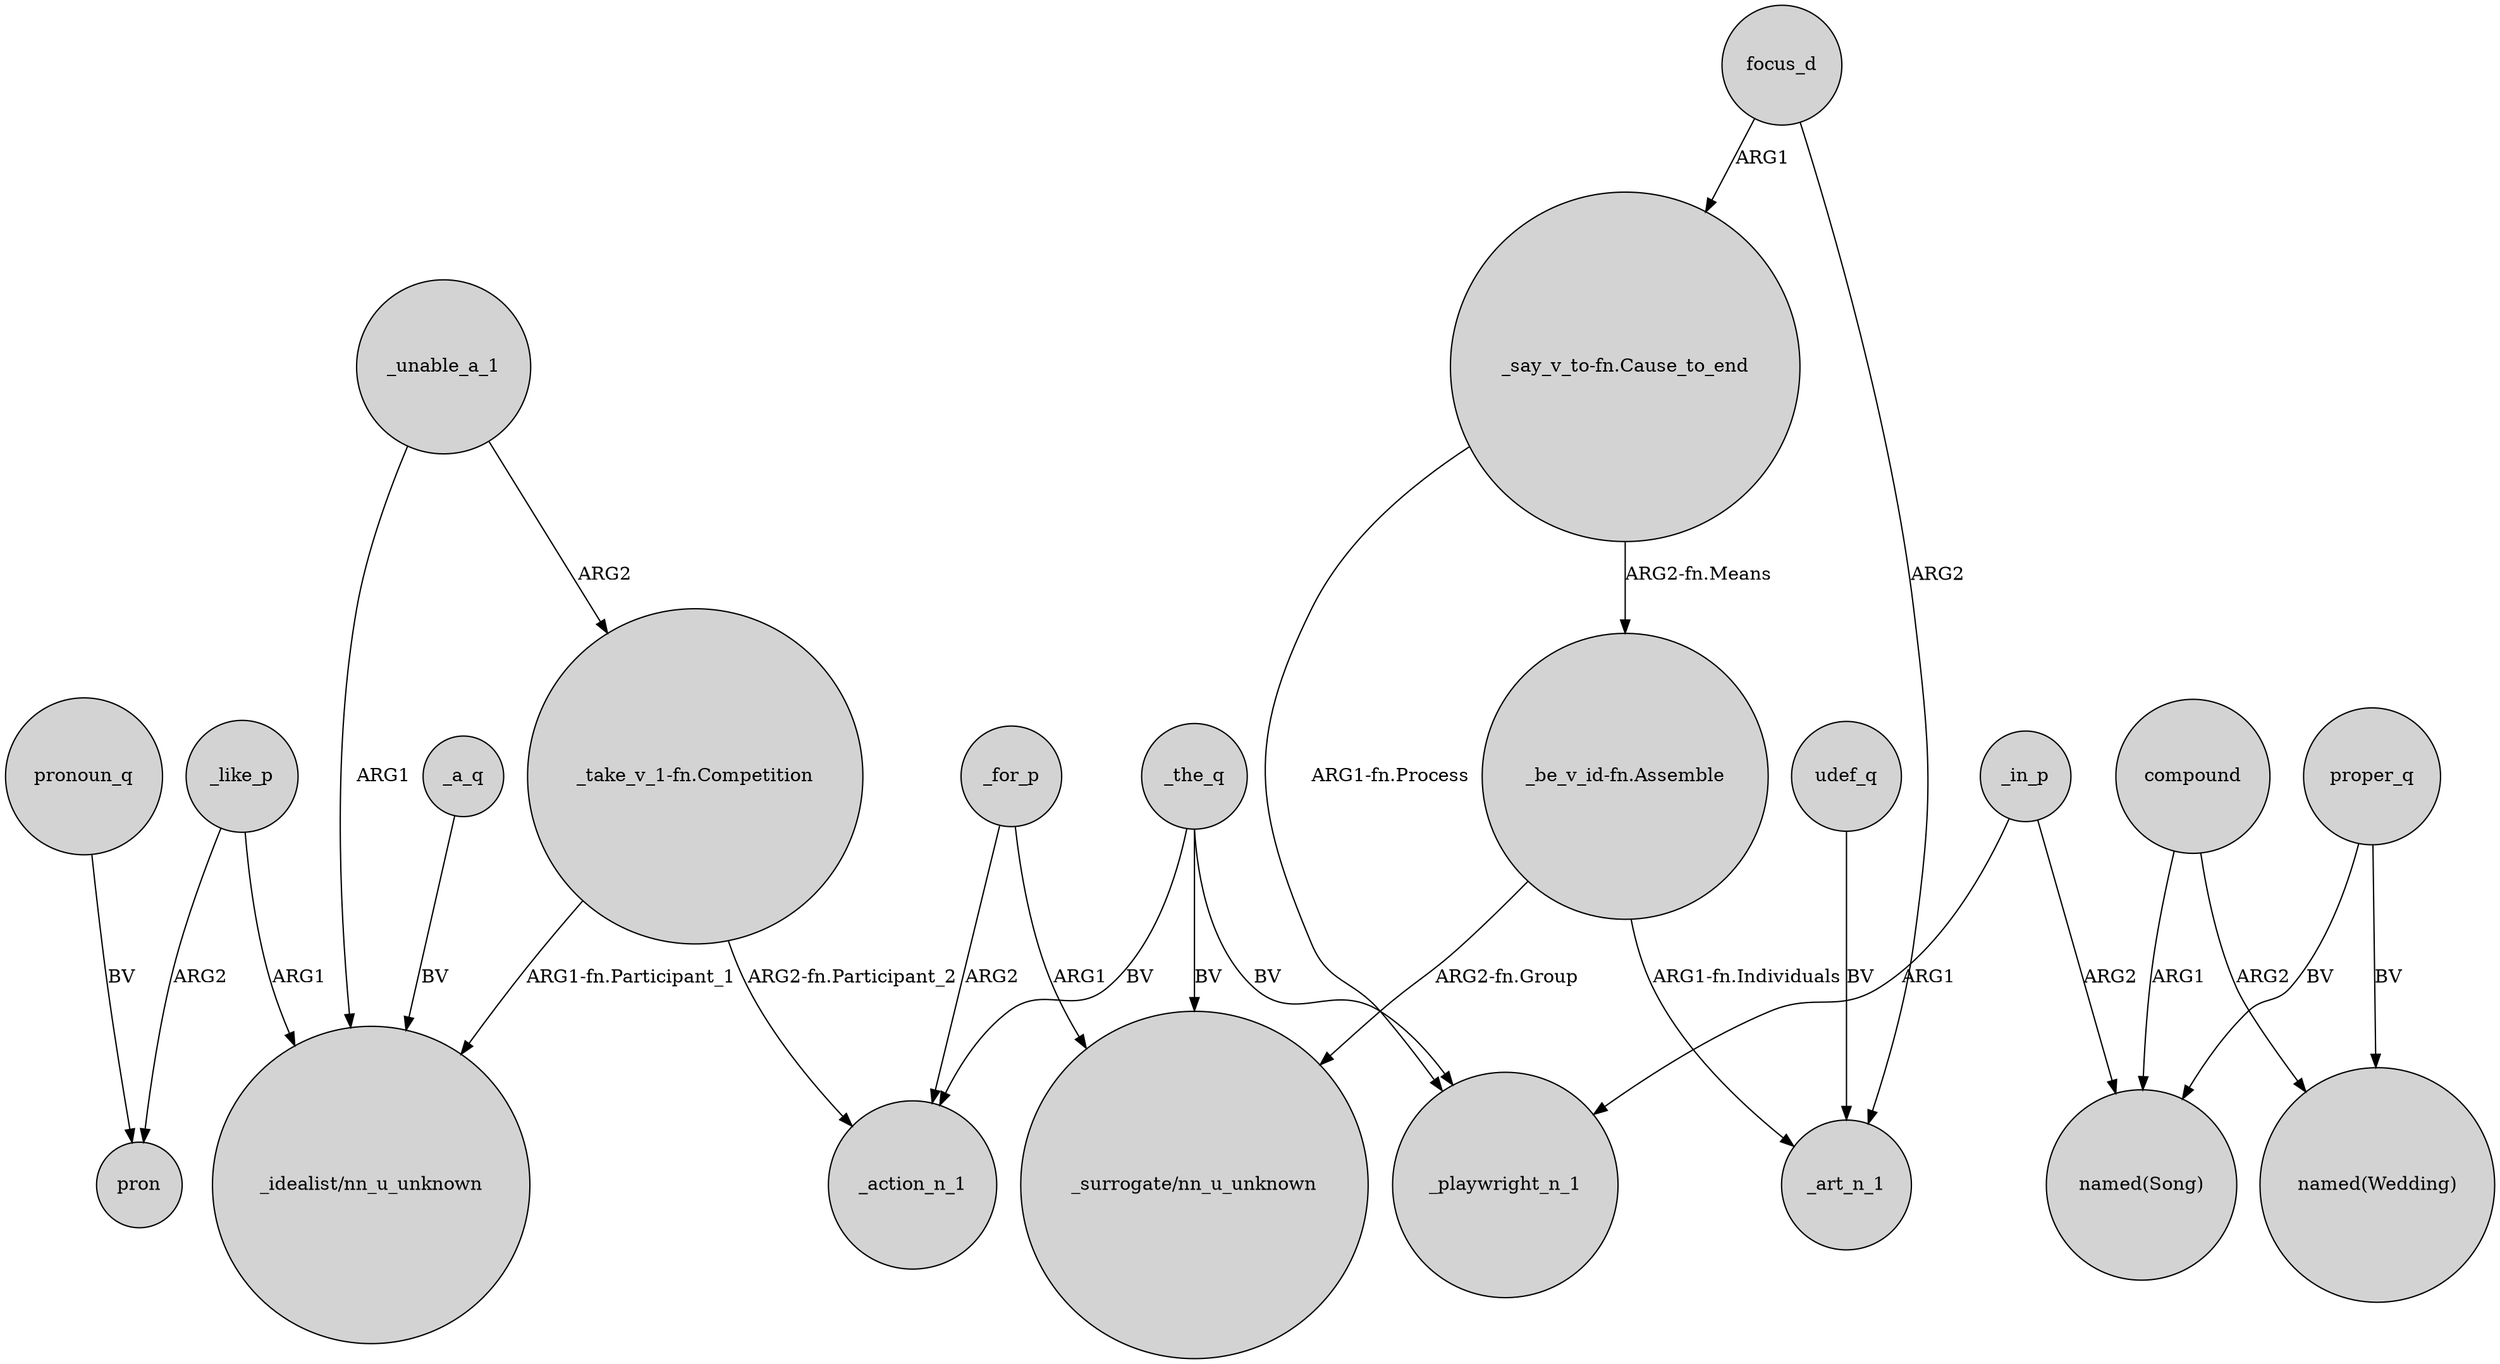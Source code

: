 digraph {
	node [shape=circle style=filled]
	"_be_v_id-fn.Assemble" -> "_surrogate/nn_u_unknown" [label="ARG2-fn.Group"]
	_like_p -> pron [label=ARG2]
	proper_q -> "named(Wedding)" [label=BV]
	_like_p -> "_idealist/nn_u_unknown" [label=ARG1]
	focus_d -> "_say_v_to-fn.Cause_to_end" [label=ARG1]
	"_take_v_1-fn.Competition" -> _action_n_1 [label="ARG2-fn.Participant_2"]
	_the_q -> _action_n_1 [label=BV]
	_unable_a_1 -> "_idealist/nn_u_unknown" [label=ARG1]
	pronoun_q -> pron [label=BV]
	_a_q -> "_idealist/nn_u_unknown" [label=BV]
	_the_q -> "_surrogate/nn_u_unknown" [label=BV]
	"_take_v_1-fn.Competition" -> "_idealist/nn_u_unknown" [label="ARG1-fn.Participant_1"]
	"_say_v_to-fn.Cause_to_end" -> _playwright_n_1 [label="ARG1-fn.Process"]
	compound -> "named(Wedding)" [label=ARG2]
	focus_d -> _art_n_1 [label=ARG2]
	_for_p -> _action_n_1 [label=ARG2]
	_unable_a_1 -> "_take_v_1-fn.Competition" [label=ARG2]
	_for_p -> "_surrogate/nn_u_unknown" [label=ARG1]
	"_say_v_to-fn.Cause_to_end" -> "_be_v_id-fn.Assemble" [label="ARG2-fn.Means"]
	"_be_v_id-fn.Assemble" -> _art_n_1 [label="ARG1-fn.Individuals"]
	udef_q -> _art_n_1 [label=BV]
	compound -> "named(Song)" [label=ARG1]
	_the_q -> _playwright_n_1 [label=BV]
	_in_p -> _playwright_n_1 [label=ARG1]
	proper_q -> "named(Song)" [label=BV]
	_in_p -> "named(Song)" [label=ARG2]
}
